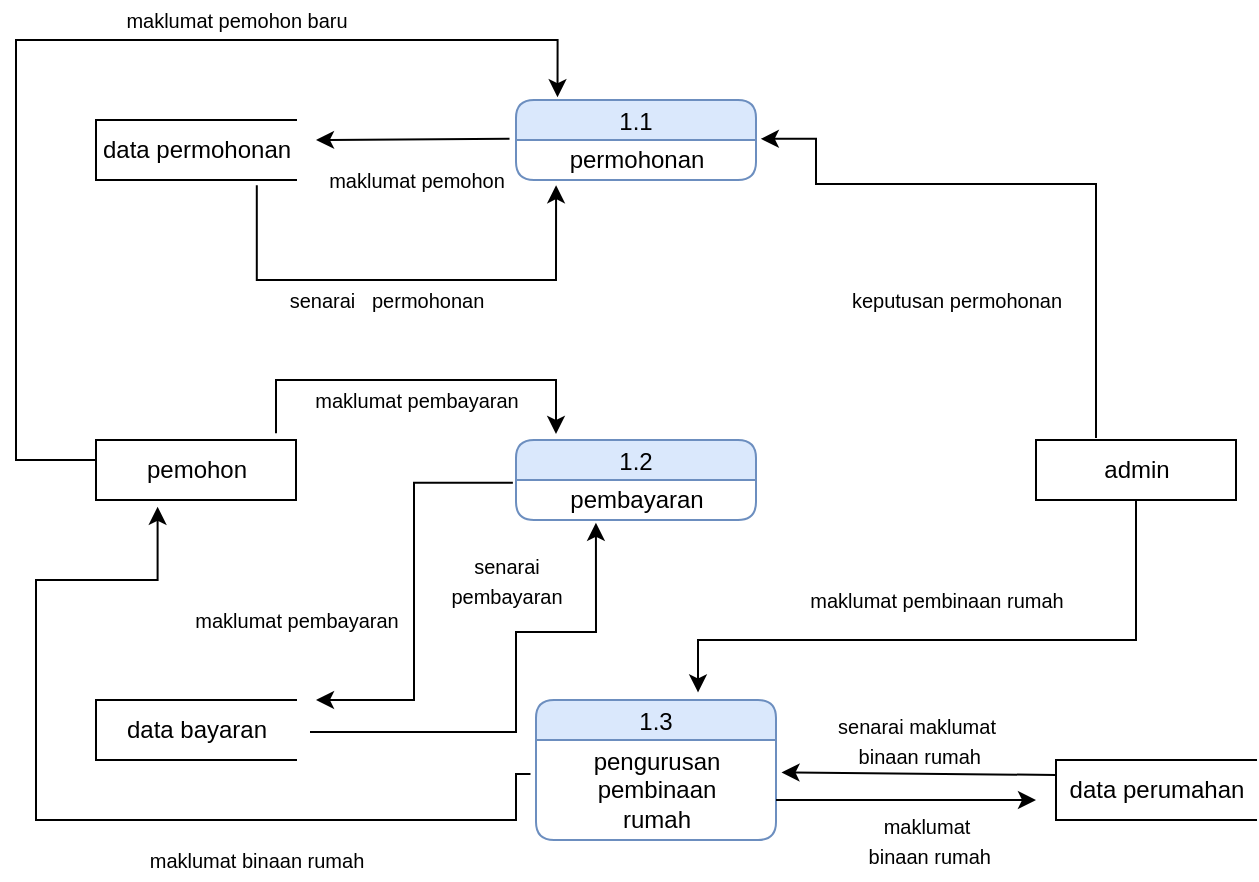 <mxfile version="16.2.4" type="github" pages="2">
  <diagram id="C5RBs43oDa-KdzZeNtuy" name="Page-1">
    <mxGraphModel dx="694" dy="1529" grid="1" gridSize="10" guides="1" tooltips="1" connect="1" arrows="1" fold="1" page="1" pageScale="1" pageWidth="827" pageHeight="1169" math="0" shadow="0">
      <root>
        <mxCell id="WIyWlLk6GJQsqaUBKTNV-0" />
        <mxCell id="WIyWlLk6GJQsqaUBKTNV-1" parent="WIyWlLk6GJQsqaUBKTNV-0" />
        <mxCell id="yWfp6OrEANmoY_j1B_53-5" value="1.1" style="swimlane;fontStyle=0;childLayout=stackLayout;horizontal=1;startSize=20;fillColor=#dae8fc;horizontalStack=0;resizeParent=1;resizeParentMax=0;resizeLast=0;collapsible=0;marginBottom=0;swimlaneFillColor=#ffffff;rounded=1;strokeColor=#6c8ebf;" vertex="1" parent="WIyWlLk6GJQsqaUBKTNV-1">
          <mxGeometry x="330" y="30" width="120" height="40" as="geometry" />
        </mxCell>
        <mxCell id="yWfp6OrEANmoY_j1B_53-10" value="permohonan" style="text;html=1;align=center;verticalAlign=middle;resizable=0;points=[];autosize=1;strokeColor=none;fillColor=none;" vertex="1" parent="yWfp6OrEANmoY_j1B_53-5">
          <mxGeometry y="20" width="120" height="20" as="geometry" />
        </mxCell>
        <mxCell id="yWfp6OrEANmoY_j1B_53-11" value="1.2" style="swimlane;fontStyle=0;childLayout=stackLayout;horizontal=1;startSize=20;fillColor=#dae8fc;horizontalStack=0;resizeParent=1;resizeParentMax=0;resizeLast=0;collapsible=0;marginBottom=0;swimlaneFillColor=#ffffff;rounded=1;strokeColor=#6c8ebf;" vertex="1" parent="WIyWlLk6GJQsqaUBKTNV-1">
          <mxGeometry x="330" y="200" width="120" height="40" as="geometry" />
        </mxCell>
        <mxCell id="yWfp6OrEANmoY_j1B_53-12" value="pembayaran&lt;br&gt;" style="text;html=1;align=center;verticalAlign=middle;resizable=0;points=[];autosize=1;strokeColor=none;fillColor=none;" vertex="1" parent="yWfp6OrEANmoY_j1B_53-11">
          <mxGeometry y="20" width="120" height="20" as="geometry" />
        </mxCell>
        <mxCell id="yWfp6OrEANmoY_j1B_53-13" value="1.3" style="swimlane;fontStyle=0;childLayout=stackLayout;horizontal=1;startSize=20;fillColor=#dae8fc;horizontalStack=0;resizeParent=1;resizeParentMax=0;resizeLast=0;collapsible=0;marginBottom=0;swimlaneFillColor=#ffffff;rounded=1;strokeColor=#6c8ebf;" vertex="1" parent="WIyWlLk6GJQsqaUBKTNV-1">
          <mxGeometry x="340" y="330" width="120" height="70" as="geometry" />
        </mxCell>
        <mxCell id="yWfp6OrEANmoY_j1B_53-14" value="pengurusan &lt;br&gt;pembinaan&lt;br&gt;rumah" style="text;html=1;align=center;verticalAlign=middle;resizable=0;points=[];autosize=1;strokeColor=none;fillColor=none;" vertex="1" parent="yWfp6OrEANmoY_j1B_53-13">
          <mxGeometry y="20" width="120" height="50" as="geometry" />
        </mxCell>
        <mxCell id="yWfp6OrEANmoY_j1B_53-16" value="pemohon" style="html=1;dashed=0;whitespace=wrap;rounded=0;shadow=0;" vertex="1" parent="WIyWlLk6GJQsqaUBKTNV-1">
          <mxGeometry x="120" y="200" width="100" height="30" as="geometry" />
        </mxCell>
        <mxCell id="yWfp6OrEANmoY_j1B_53-17" value="admin" style="html=1;dashed=0;whitespace=wrap;rounded=0;shadow=0;" vertex="1" parent="WIyWlLk6GJQsqaUBKTNV-1">
          <mxGeometry x="590" y="200" width="100" height="30" as="geometry" />
        </mxCell>
        <mxCell id="yWfp6OrEANmoY_j1B_53-18" value="data permohonan" style="html=1;dashed=0;whitespace=wrap;shape=partialRectangle;right=0;rounded=0;shadow=0;" vertex="1" parent="WIyWlLk6GJQsqaUBKTNV-1">
          <mxGeometry x="120" y="40" width="100" height="30" as="geometry" />
        </mxCell>
        <mxCell id="yWfp6OrEANmoY_j1B_53-19" value="data bayaran" style="html=1;dashed=0;whitespace=wrap;shape=partialRectangle;right=0;rounded=0;shadow=0;" vertex="1" parent="WIyWlLk6GJQsqaUBKTNV-1">
          <mxGeometry x="120" y="330" width="100" height="30" as="geometry" />
        </mxCell>
        <mxCell id="yWfp6OrEANmoY_j1B_53-20" value="data perumahan" style="html=1;dashed=0;whitespace=wrap;shape=partialRectangle;right=0;rounded=0;shadow=0;" vertex="1" parent="WIyWlLk6GJQsqaUBKTNV-1">
          <mxGeometry x="600" y="360" width="100" height="30" as="geometry" />
        </mxCell>
        <mxCell id="yWfp6OrEANmoY_j1B_53-21" value="" style="endArrow=classic;html=1;rounded=0;edgeStyle=orthogonalEdgeStyle;exitX=0;exitY=0.25;exitDx=0;exitDy=0;entryX=0.173;entryY=-0.035;entryDx=0;entryDy=0;entryPerimeter=0;" edge="1" parent="WIyWlLk6GJQsqaUBKTNV-1" source="yWfp6OrEANmoY_j1B_53-16" target="yWfp6OrEANmoY_j1B_53-5">
          <mxGeometry width="50" height="50" relative="1" as="geometry">
            <mxPoint x="100" y="210" as="sourcePoint" />
            <mxPoint x="350" y="10" as="targetPoint" />
            <Array as="points">
              <mxPoint x="120" y="210" />
              <mxPoint x="80" y="210" />
              <mxPoint x="80" />
              <mxPoint x="351" />
            </Array>
          </mxGeometry>
        </mxCell>
        <mxCell id="yWfp6OrEANmoY_j1B_53-22" value="&lt;font style=&quot;font-size: 10px&quot;&gt;maklumat pemohon baru&lt;/font&gt;" style="text;html=1;align=center;verticalAlign=middle;resizable=0;points=[];autosize=1;strokeColor=none;fillColor=none;" vertex="1" parent="WIyWlLk6GJQsqaUBKTNV-1">
          <mxGeometry x="125" y="-20" width="130" height="20" as="geometry" />
        </mxCell>
        <mxCell id="yWfp6OrEANmoY_j1B_53-23" value="" style="endArrow=classic;html=1;rounded=0;fontSize=10;edgeStyle=orthogonalEdgeStyle;exitX=0.804;exitY=1.087;exitDx=0;exitDy=0;exitPerimeter=0;entryX=0.167;entryY=1.131;entryDx=0;entryDy=0;entryPerimeter=0;" edge="1" parent="WIyWlLk6GJQsqaUBKTNV-1" source="yWfp6OrEANmoY_j1B_53-18" target="yWfp6OrEANmoY_j1B_53-10">
          <mxGeometry width="50" height="50" relative="1" as="geometry">
            <mxPoint x="200" y="90" as="sourcePoint" />
            <mxPoint x="350" y="100" as="targetPoint" />
            <Array as="points">
              <mxPoint x="200" y="120" />
              <mxPoint x="350" y="120" />
            </Array>
          </mxGeometry>
        </mxCell>
        <mxCell id="yWfp6OrEANmoY_j1B_53-24" value="&lt;span style=&quot;font-size: 10px&quot;&gt;senarai&amp;nbsp; &amp;nbsp;permohonan&lt;/span&gt;" style="text;html=1;align=center;verticalAlign=middle;resizable=0;points=[];autosize=1;strokeColor=none;fillColor=none;" vertex="1" parent="WIyWlLk6GJQsqaUBKTNV-1">
          <mxGeometry x="210" y="120" width="110" height="20" as="geometry" />
        </mxCell>
        <mxCell id="yWfp6OrEANmoY_j1B_53-27" value="&lt;span style=&quot;font-size: 10px&quot;&gt;maklumat pemohon&lt;/span&gt;" style="text;html=1;align=center;verticalAlign=middle;resizable=0;points=[];autosize=1;strokeColor=none;fillColor=none;" vertex="1" parent="WIyWlLk6GJQsqaUBKTNV-1">
          <mxGeometry x="230" y="60" width="100" height="20" as="geometry" />
        </mxCell>
        <mxCell id="yWfp6OrEANmoY_j1B_53-28" value="" style="endArrow=classic;html=1;rounded=0;fontSize=10;exitX=-0.027;exitY=-0.03;exitDx=0;exitDy=0;exitPerimeter=0;" edge="1" parent="WIyWlLk6GJQsqaUBKTNV-1" source="yWfp6OrEANmoY_j1B_53-10">
          <mxGeometry width="50" height="50" relative="1" as="geometry">
            <mxPoint x="255" y="90" as="sourcePoint" />
            <mxPoint x="230" y="50" as="targetPoint" />
          </mxGeometry>
        </mxCell>
        <mxCell id="yWfp6OrEANmoY_j1B_53-29" value="" style="endArrow=classic;html=1;rounded=0;fontSize=10;edgeStyle=orthogonalEdgeStyle;exitX=0.9;exitY=-0.113;exitDx=0;exitDy=0;exitPerimeter=0;" edge="1" parent="WIyWlLk6GJQsqaUBKTNV-1" source="yWfp6OrEANmoY_j1B_53-16">
          <mxGeometry width="50" height="50" relative="1" as="geometry">
            <mxPoint x="210" y="180" as="sourcePoint" />
            <mxPoint x="350" y="197" as="targetPoint" />
            <Array as="points">
              <mxPoint x="210" y="170" />
              <mxPoint x="350" y="170" />
              <mxPoint x="350" y="190" />
            </Array>
          </mxGeometry>
        </mxCell>
        <mxCell id="yWfp6OrEANmoY_j1B_53-30" value="&lt;span style=&quot;font-size: 10px&quot;&gt;maklumat pembayaran&lt;/span&gt;" style="text;html=1;align=center;verticalAlign=middle;resizable=0;points=[];autosize=1;strokeColor=none;fillColor=none;" vertex="1" parent="WIyWlLk6GJQsqaUBKTNV-1">
          <mxGeometry x="220" y="170" width="120" height="20" as="geometry" />
        </mxCell>
        <mxCell id="yWfp6OrEANmoY_j1B_53-31" value="" style="endArrow=classic;html=1;rounded=0;fontSize=10;edgeStyle=elbowEdgeStyle;exitX=-0.013;exitY=0.07;exitDx=0;exitDy=0;exitPerimeter=0;" edge="1" parent="WIyWlLk6GJQsqaUBKTNV-1" source="yWfp6OrEANmoY_j1B_53-12">
          <mxGeometry width="50" height="50" relative="1" as="geometry">
            <mxPoint x="360" y="260" as="sourcePoint" />
            <mxPoint x="230" y="330" as="targetPoint" />
          </mxGeometry>
        </mxCell>
        <mxCell id="yWfp6OrEANmoY_j1B_53-33" value="&lt;span style=&quot;font-size: 10px&quot;&gt;maklumat pembayaran&lt;/span&gt;" style="text;html=1;align=center;verticalAlign=middle;resizable=0;points=[];autosize=1;strokeColor=none;fillColor=none;" vertex="1" parent="WIyWlLk6GJQsqaUBKTNV-1">
          <mxGeometry x="160" y="280" width="120" height="20" as="geometry" />
        </mxCell>
        <mxCell id="yWfp6OrEANmoY_j1B_53-34" value="" style="endArrow=classic;html=1;rounded=0;fontSize=10;edgeStyle=orthogonalEdgeStyle;entryX=0.333;entryY=1.07;entryDx=0;entryDy=0;entryPerimeter=0;" edge="1" parent="WIyWlLk6GJQsqaUBKTNV-1" target="yWfp6OrEANmoY_j1B_53-12">
          <mxGeometry width="50" height="50" relative="1" as="geometry">
            <mxPoint x="227" y="346.04" as="sourcePoint" />
            <mxPoint x="377" y="296" as="targetPoint" />
            <Array as="points">
              <mxPoint x="330" y="346" />
              <mxPoint x="330" y="296" />
              <mxPoint x="370" y="296" />
            </Array>
          </mxGeometry>
        </mxCell>
        <mxCell id="yWfp6OrEANmoY_j1B_53-35" value="&lt;span style=&quot;font-size: 10px&quot;&gt;senarai&lt;br&gt;pembayaran&lt;/span&gt;" style="text;html=1;align=center;verticalAlign=middle;resizable=0;points=[];autosize=1;strokeColor=none;fillColor=none;" vertex="1" parent="WIyWlLk6GJQsqaUBKTNV-1">
          <mxGeometry x="290" y="250" width="70" height="40" as="geometry" />
        </mxCell>
        <mxCell id="yWfp6OrEANmoY_j1B_53-36" value="" style="endArrow=classic;html=1;rounded=0;fontSize=10;edgeStyle=orthogonalEdgeStyle;exitX=-0.023;exitY=0.34;exitDx=0;exitDy=0;exitPerimeter=0;entryX=0.308;entryY=1.113;entryDx=0;entryDy=0;entryPerimeter=0;" edge="1" parent="WIyWlLk6GJQsqaUBKTNV-1" source="yWfp6OrEANmoY_j1B_53-14" target="yWfp6OrEANmoY_j1B_53-16">
          <mxGeometry width="50" height="50" relative="1" as="geometry">
            <mxPoint x="330" y="370" as="sourcePoint" />
            <mxPoint x="150" y="240" as="targetPoint" />
            <Array as="points">
              <mxPoint x="330" y="367" />
              <mxPoint x="330" y="390" />
              <mxPoint x="90" y="390" />
              <mxPoint x="90" y="270" />
              <mxPoint x="151" y="270" />
            </Array>
          </mxGeometry>
        </mxCell>
        <mxCell id="yWfp6OrEANmoY_j1B_53-37" value="&lt;span style=&quot;font-size: 10px&quot;&gt;maklumat binaan rumah&lt;/span&gt;" style="text;html=1;align=center;verticalAlign=middle;resizable=0;points=[];autosize=1;strokeColor=none;fillColor=none;" vertex="1" parent="WIyWlLk6GJQsqaUBKTNV-1">
          <mxGeometry x="140" y="400" width="120" height="20" as="geometry" />
        </mxCell>
        <mxCell id="yWfp6OrEANmoY_j1B_53-39" value="" style="endArrow=classic;html=1;rounded=0;fontSize=10;exitX=0;exitY=0.25;exitDx=0;exitDy=0;entryX=1.023;entryY=0.324;entryDx=0;entryDy=0;entryPerimeter=0;" edge="1" parent="WIyWlLk6GJQsqaUBKTNV-1" source="yWfp6OrEANmoY_j1B_53-20" target="yWfp6OrEANmoY_j1B_53-14">
          <mxGeometry width="50" height="50" relative="1" as="geometry">
            <mxPoint x="390" y="310" as="sourcePoint" />
            <mxPoint x="480" y="360" as="targetPoint" />
          </mxGeometry>
        </mxCell>
        <mxCell id="yWfp6OrEANmoY_j1B_53-40" value="&lt;span style=&quot;font-size: 10px&quot;&gt;senarai maklumat&lt;br&gt;&amp;nbsp;binaan rumah&lt;/span&gt;" style="text;html=1;align=center;verticalAlign=middle;resizable=0;points=[];autosize=1;strokeColor=none;fillColor=none;" vertex="1" parent="WIyWlLk6GJQsqaUBKTNV-1">
          <mxGeometry x="485" y="330" width="90" height="40" as="geometry" />
        </mxCell>
        <mxCell id="yWfp6OrEANmoY_j1B_53-41" value="" style="endArrow=classic;html=1;rounded=0;fontSize=10;edgeStyle=orthogonalEdgeStyle;exitX=0.5;exitY=1;exitDx=0;exitDy=0;entryX=0.683;entryY=-0.054;entryDx=0;entryDy=0;entryPerimeter=0;" edge="1" parent="WIyWlLk6GJQsqaUBKTNV-1" source="yWfp6OrEANmoY_j1B_53-17" target="yWfp6OrEANmoY_j1B_53-13">
          <mxGeometry width="50" height="50" relative="1" as="geometry">
            <mxPoint x="640" y="260" as="sourcePoint" />
            <mxPoint x="420" y="300" as="targetPoint" />
            <Array as="points">
              <mxPoint x="640" y="300" />
              <mxPoint x="421" y="300" />
              <mxPoint x="421" y="326" />
            </Array>
          </mxGeometry>
        </mxCell>
        <mxCell id="yWfp6OrEANmoY_j1B_53-42" value="&lt;span style=&quot;font-size: 10px&quot;&gt;maklumat pembinaan rumah&lt;/span&gt;" style="text;html=1;align=center;verticalAlign=middle;resizable=0;points=[];autosize=1;strokeColor=none;fillColor=none;" vertex="1" parent="WIyWlLk6GJQsqaUBKTNV-1">
          <mxGeometry x="470" y="270" width="140" height="20" as="geometry" />
        </mxCell>
        <mxCell id="yWfp6OrEANmoY_j1B_53-43" value="" style="endArrow=classic;html=1;rounded=0;fontSize=10;edgeStyle=orthogonalEdgeStyle;entryX=1.02;entryY=-0.03;entryDx=0;entryDy=0;entryPerimeter=0;" edge="1" parent="WIyWlLk6GJQsqaUBKTNV-1" target="yWfp6OrEANmoY_j1B_53-10">
          <mxGeometry width="50" height="50" relative="1" as="geometry">
            <mxPoint x="620" y="199" as="sourcePoint" />
            <mxPoint x="460" y="50" as="targetPoint" />
            <Array as="points">
              <mxPoint x="620" y="72" />
              <mxPoint x="480" y="72" />
              <mxPoint x="480" y="49" />
            </Array>
          </mxGeometry>
        </mxCell>
        <mxCell id="yWfp6OrEANmoY_j1B_53-44" value="&lt;span style=&quot;font-size: 10px&quot;&gt;keputusan permohonan&lt;/span&gt;" style="text;html=1;align=center;verticalAlign=middle;resizable=0;points=[];autosize=1;strokeColor=none;fillColor=none;" vertex="1" parent="WIyWlLk6GJQsqaUBKTNV-1">
          <mxGeometry x="490" y="120" width="120" height="20" as="geometry" />
        </mxCell>
        <mxCell id="yWfp6OrEANmoY_j1B_53-45" value="" style="endArrow=classic;html=1;rounded=0;fontSize=10;" edge="1" parent="WIyWlLk6GJQsqaUBKTNV-1">
          <mxGeometry width="50" height="50" relative="1" as="geometry">
            <mxPoint x="460" y="380" as="sourcePoint" />
            <mxPoint x="590" y="380" as="targetPoint" />
            <Array as="points">
              <mxPoint x="510" y="380" />
            </Array>
          </mxGeometry>
        </mxCell>
        <mxCell id="yWfp6OrEANmoY_j1B_53-46" value="&lt;span style=&quot;font-size: 10px&quot;&gt;maklumat&lt;br&gt;&amp;nbsp;binaan rumah&lt;/span&gt;" style="text;html=1;align=center;verticalAlign=middle;resizable=0;points=[];autosize=1;strokeColor=none;fillColor=none;" vertex="1" parent="WIyWlLk6GJQsqaUBKTNV-1">
          <mxGeometry x="495" y="380" width="80" height="40" as="geometry" />
        </mxCell>
      </root>
    </mxGraphModel>
  </diagram>
  <diagram id="WUVJL5vhoAAW8cHMjeHt" name="Page-2">
    <mxGraphModel dx="1108" dy="450" grid="1" gridSize="10" guides="1" tooltips="1" connect="1" arrows="1" fold="1" page="1" pageScale="1" pageWidth="850" pageHeight="1100" math="0" shadow="0">
      <root>
        <mxCell id="35DpwB4wuzub4apd0uJF-0" />
        <mxCell id="35DpwB4wuzub4apd0uJF-1" parent="35DpwB4wuzub4apd0uJF-0" />
      </root>
    </mxGraphModel>
  </diagram>
</mxfile>
